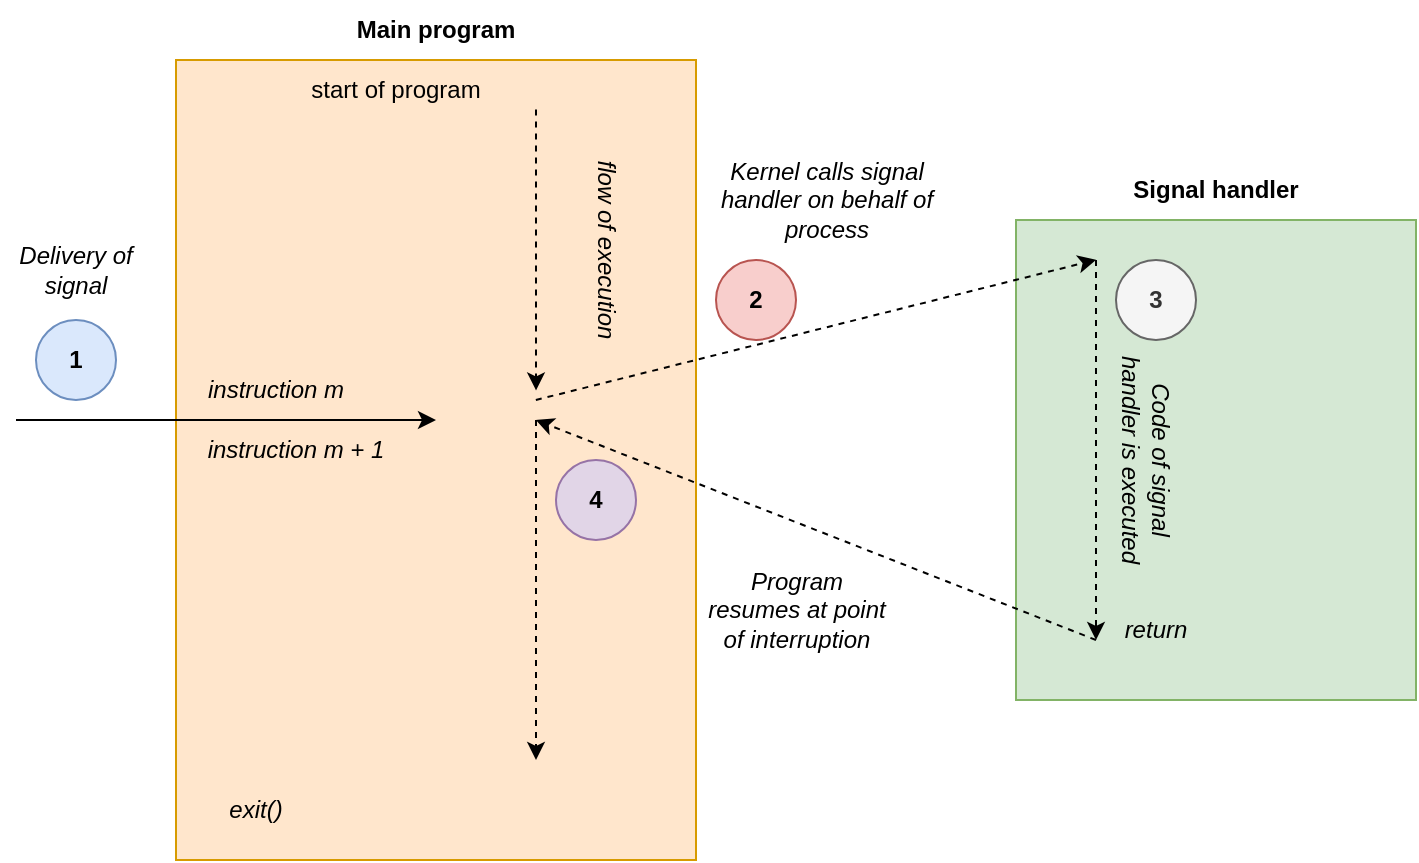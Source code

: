 <mxfile version="26.2.14">
  <diagram name="Page-1" id="ZvSHd2wiho8TIRUlcAlh">
    <mxGraphModel dx="935" dy="526" grid="1" gridSize="10" guides="1" tooltips="1" connect="1" arrows="1" fold="1" page="1" pageScale="1" pageWidth="850" pageHeight="1100" math="0" shadow="0">
      <root>
        <mxCell id="0" />
        <mxCell id="1" parent="0" />
        <mxCell id="pIDa929UU-LCY2vGwzRD-1" value="" style="rounded=0;whiteSpace=wrap;html=1;fillColor=#ffe6cc;strokeColor=#d79b00;" vertex="1" parent="1">
          <mxGeometry x="100" y="120" width="260" height="400" as="geometry" />
        </mxCell>
        <mxCell id="pIDa929UU-LCY2vGwzRD-2" value="&lt;b&gt;Main program&lt;/b&gt;" style="text;html=1;align=center;verticalAlign=middle;whiteSpace=wrap;rounded=0;" vertex="1" parent="1">
          <mxGeometry x="180" y="90" width="100" height="30" as="geometry" />
        </mxCell>
        <mxCell id="pIDa929UU-LCY2vGwzRD-4" value="start of program" style="text;html=1;align=center;verticalAlign=middle;whiteSpace=wrap;rounded=0;" vertex="1" parent="1">
          <mxGeometry x="160" y="120" width="100" height="30" as="geometry" />
        </mxCell>
        <mxCell id="pIDa929UU-LCY2vGwzRD-6" value="" style="endArrow=classic;html=1;rounded=0;exitX=0.75;exitY=0.074;exitDx=0;exitDy=0;exitPerimeter=0;dashed=1;entryX=0.75;entryY=0.425;entryDx=0;entryDy=0;entryPerimeter=0;" edge="1" parent="1">
          <mxGeometry width="50" height="50" relative="1" as="geometry">
            <mxPoint x="280" y="144.8" as="sourcePoint" />
            <mxPoint x="280" y="285.2" as="targetPoint" />
          </mxGeometry>
        </mxCell>
        <mxCell id="pIDa929UU-LCY2vGwzRD-7" value="&lt;i&gt;flow of execution&lt;/i&gt;" style="text;html=1;align=center;verticalAlign=middle;whiteSpace=wrap;rounded=0;rotation=90;" vertex="1" parent="1">
          <mxGeometry x="260" y="200" width="110" height="30" as="geometry" />
        </mxCell>
        <mxCell id="pIDa929UU-LCY2vGwzRD-8" value="" style="endArrow=classic;html=1;rounded=0;" edge="1" parent="1">
          <mxGeometry width="50" height="50" relative="1" as="geometry">
            <mxPoint x="20" y="300" as="sourcePoint" />
            <mxPoint x="230" y="300" as="targetPoint" />
          </mxGeometry>
        </mxCell>
        <mxCell id="pIDa929UU-LCY2vGwzRD-9" value="&lt;b&gt;1&lt;/b&gt;" style="ellipse;whiteSpace=wrap;html=1;aspect=fixed;fillColor=#dae8fc;strokeColor=#6c8ebf;" vertex="1" parent="1">
          <mxGeometry x="30" y="250" width="40" height="40" as="geometry" />
        </mxCell>
        <mxCell id="pIDa929UU-LCY2vGwzRD-10" value="&lt;i&gt;Delivery of signal&lt;/i&gt;" style="text;html=1;align=center;verticalAlign=middle;whiteSpace=wrap;rounded=0;" vertex="1" parent="1">
          <mxGeometry x="20" y="210" width="60" height="30" as="geometry" />
        </mxCell>
        <mxCell id="pIDa929UU-LCY2vGwzRD-11" value="instruction m" style="text;html=1;align=center;verticalAlign=middle;whiteSpace=wrap;rounded=0;fontStyle=2" vertex="1" parent="1">
          <mxGeometry x="110" y="270" width="80" height="30" as="geometry" />
        </mxCell>
        <mxCell id="pIDa929UU-LCY2vGwzRD-12" value="instruction m + 1" style="text;html=1;align=center;verticalAlign=middle;whiteSpace=wrap;rounded=0;fontStyle=2" vertex="1" parent="1">
          <mxGeometry x="110" y="300" width="100" height="30" as="geometry" />
        </mxCell>
        <mxCell id="pIDa929UU-LCY2vGwzRD-13" value="" style="rounded=0;whiteSpace=wrap;html=1;fillColor=#d5e8d4;strokeColor=#82b366;" vertex="1" parent="1">
          <mxGeometry x="520" y="200" width="200" height="240" as="geometry" />
        </mxCell>
        <mxCell id="pIDa929UU-LCY2vGwzRD-14" value="&lt;b&gt;Signal handler&lt;/b&gt;" style="text;html=1;align=center;verticalAlign=middle;whiteSpace=wrap;rounded=0;" vertex="1" parent="1">
          <mxGeometry x="570" y="170" width="100" height="30" as="geometry" />
        </mxCell>
        <mxCell id="pIDa929UU-LCY2vGwzRD-15" value="" style="endArrow=classic;html=1;rounded=0;entryX=0.2;entryY=0.083;entryDx=0;entryDy=0;entryPerimeter=0;dashed=1;exitX=0.692;exitY=0.425;exitDx=0;exitDy=0;exitPerimeter=0;" edge="1" parent="1" source="pIDa929UU-LCY2vGwzRD-1" target="pIDa929UU-LCY2vGwzRD-13">
          <mxGeometry width="50" height="50" relative="1" as="geometry">
            <mxPoint x="300" y="290" as="sourcePoint" />
            <mxPoint x="450" y="370" as="targetPoint" />
          </mxGeometry>
        </mxCell>
        <mxCell id="pIDa929UU-LCY2vGwzRD-16" value="" style="endArrow=classic;html=1;rounded=0;entryX=0.2;entryY=0.875;entryDx=0;entryDy=0;entryPerimeter=0;dashed=1;" edge="1" parent="1" target="pIDa929UU-LCY2vGwzRD-13">
          <mxGeometry width="50" height="50" relative="1" as="geometry">
            <mxPoint x="560" y="220" as="sourcePoint" />
            <mxPoint x="450" y="370" as="targetPoint" />
          </mxGeometry>
        </mxCell>
        <mxCell id="pIDa929UU-LCY2vGwzRD-17" value="" style="endArrow=classic;html=1;rounded=0;entryX=0.692;entryY=0.45;entryDx=0;entryDy=0;entryPerimeter=0;dashed=1;" edge="1" parent="1" target="pIDa929UU-LCY2vGwzRD-1">
          <mxGeometry width="50" height="50" relative="1" as="geometry">
            <mxPoint x="560" y="410" as="sourcePoint" />
            <mxPoint x="450" y="370" as="targetPoint" />
          </mxGeometry>
        </mxCell>
        <mxCell id="pIDa929UU-LCY2vGwzRD-18" value="&lt;b&gt;2&lt;/b&gt;" style="ellipse;whiteSpace=wrap;html=1;aspect=fixed;fillColor=#f8cecc;strokeColor=#b85450;" vertex="1" parent="1">
          <mxGeometry x="370" y="220" width="40" height="40" as="geometry" />
        </mxCell>
        <mxCell id="pIDa929UU-LCY2vGwzRD-20" value="&lt;i&gt;Kernel calls signal handler on behalf of process&lt;/i&gt;" style="text;html=1;align=center;verticalAlign=middle;whiteSpace=wrap;rounded=0;" vertex="1" parent="1">
          <mxGeometry x="363" y="160" width="125" height="60" as="geometry" />
        </mxCell>
        <mxCell id="pIDa929UU-LCY2vGwzRD-21" value="&lt;b&gt;3&lt;/b&gt;" style="ellipse;whiteSpace=wrap;html=1;aspect=fixed;fillColor=#f5f5f5;fontColor=#333333;strokeColor=#666666;" vertex="1" parent="1">
          <mxGeometry x="570" y="220" width="40" height="40" as="geometry" />
        </mxCell>
        <mxCell id="pIDa929UU-LCY2vGwzRD-22" value="&lt;i&gt;Code of signal handler is executed&lt;/i&gt;" style="text;html=1;align=center;verticalAlign=middle;whiteSpace=wrap;rounded=0;rotation=90;" vertex="1" parent="1">
          <mxGeometry x="530" y="305" width="110" height="30" as="geometry" />
        </mxCell>
        <mxCell id="pIDa929UU-LCY2vGwzRD-23" value="&lt;b&gt;4&lt;/b&gt;" style="ellipse;whiteSpace=wrap;html=1;aspect=fixed;fillColor=#e1d5e7;strokeColor=#9673a6;" vertex="1" parent="1">
          <mxGeometry x="290" y="320" width="40" height="40" as="geometry" />
        </mxCell>
        <mxCell id="pIDa929UU-LCY2vGwzRD-24" value="" style="endArrow=classic;html=1;rounded=0;dashed=1;entryX=0.769;entryY=0.875;entryDx=0;entryDy=0;entryPerimeter=0;exitX=0.769;exitY=0.45;exitDx=0;exitDy=0;exitPerimeter=0;" edge="1" parent="1">
          <mxGeometry width="50" height="50" relative="1" as="geometry">
            <mxPoint x="280.0" y="300" as="sourcePoint" />
            <mxPoint x="280.0" y="470" as="targetPoint" />
          </mxGeometry>
        </mxCell>
        <mxCell id="pIDa929UU-LCY2vGwzRD-25" value="&lt;i&gt;Program resumes at point of interruption&lt;/i&gt;" style="text;html=1;align=center;verticalAlign=middle;whiteSpace=wrap;rounded=0;" vertex="1" parent="1">
          <mxGeometry x="363" y="360" width="95" height="70" as="geometry" />
        </mxCell>
        <mxCell id="pIDa929UU-LCY2vGwzRD-26" value="return" style="text;html=1;align=center;verticalAlign=middle;whiteSpace=wrap;rounded=0;fontStyle=2" vertex="1" parent="1">
          <mxGeometry x="560" y="390" width="60" height="30" as="geometry" />
        </mxCell>
        <mxCell id="pIDa929UU-LCY2vGwzRD-27" value="exit()" style="text;html=1;align=center;verticalAlign=middle;whiteSpace=wrap;rounded=0;fontStyle=2" vertex="1" parent="1">
          <mxGeometry x="110" y="480" width="60" height="30" as="geometry" />
        </mxCell>
      </root>
    </mxGraphModel>
  </diagram>
</mxfile>
